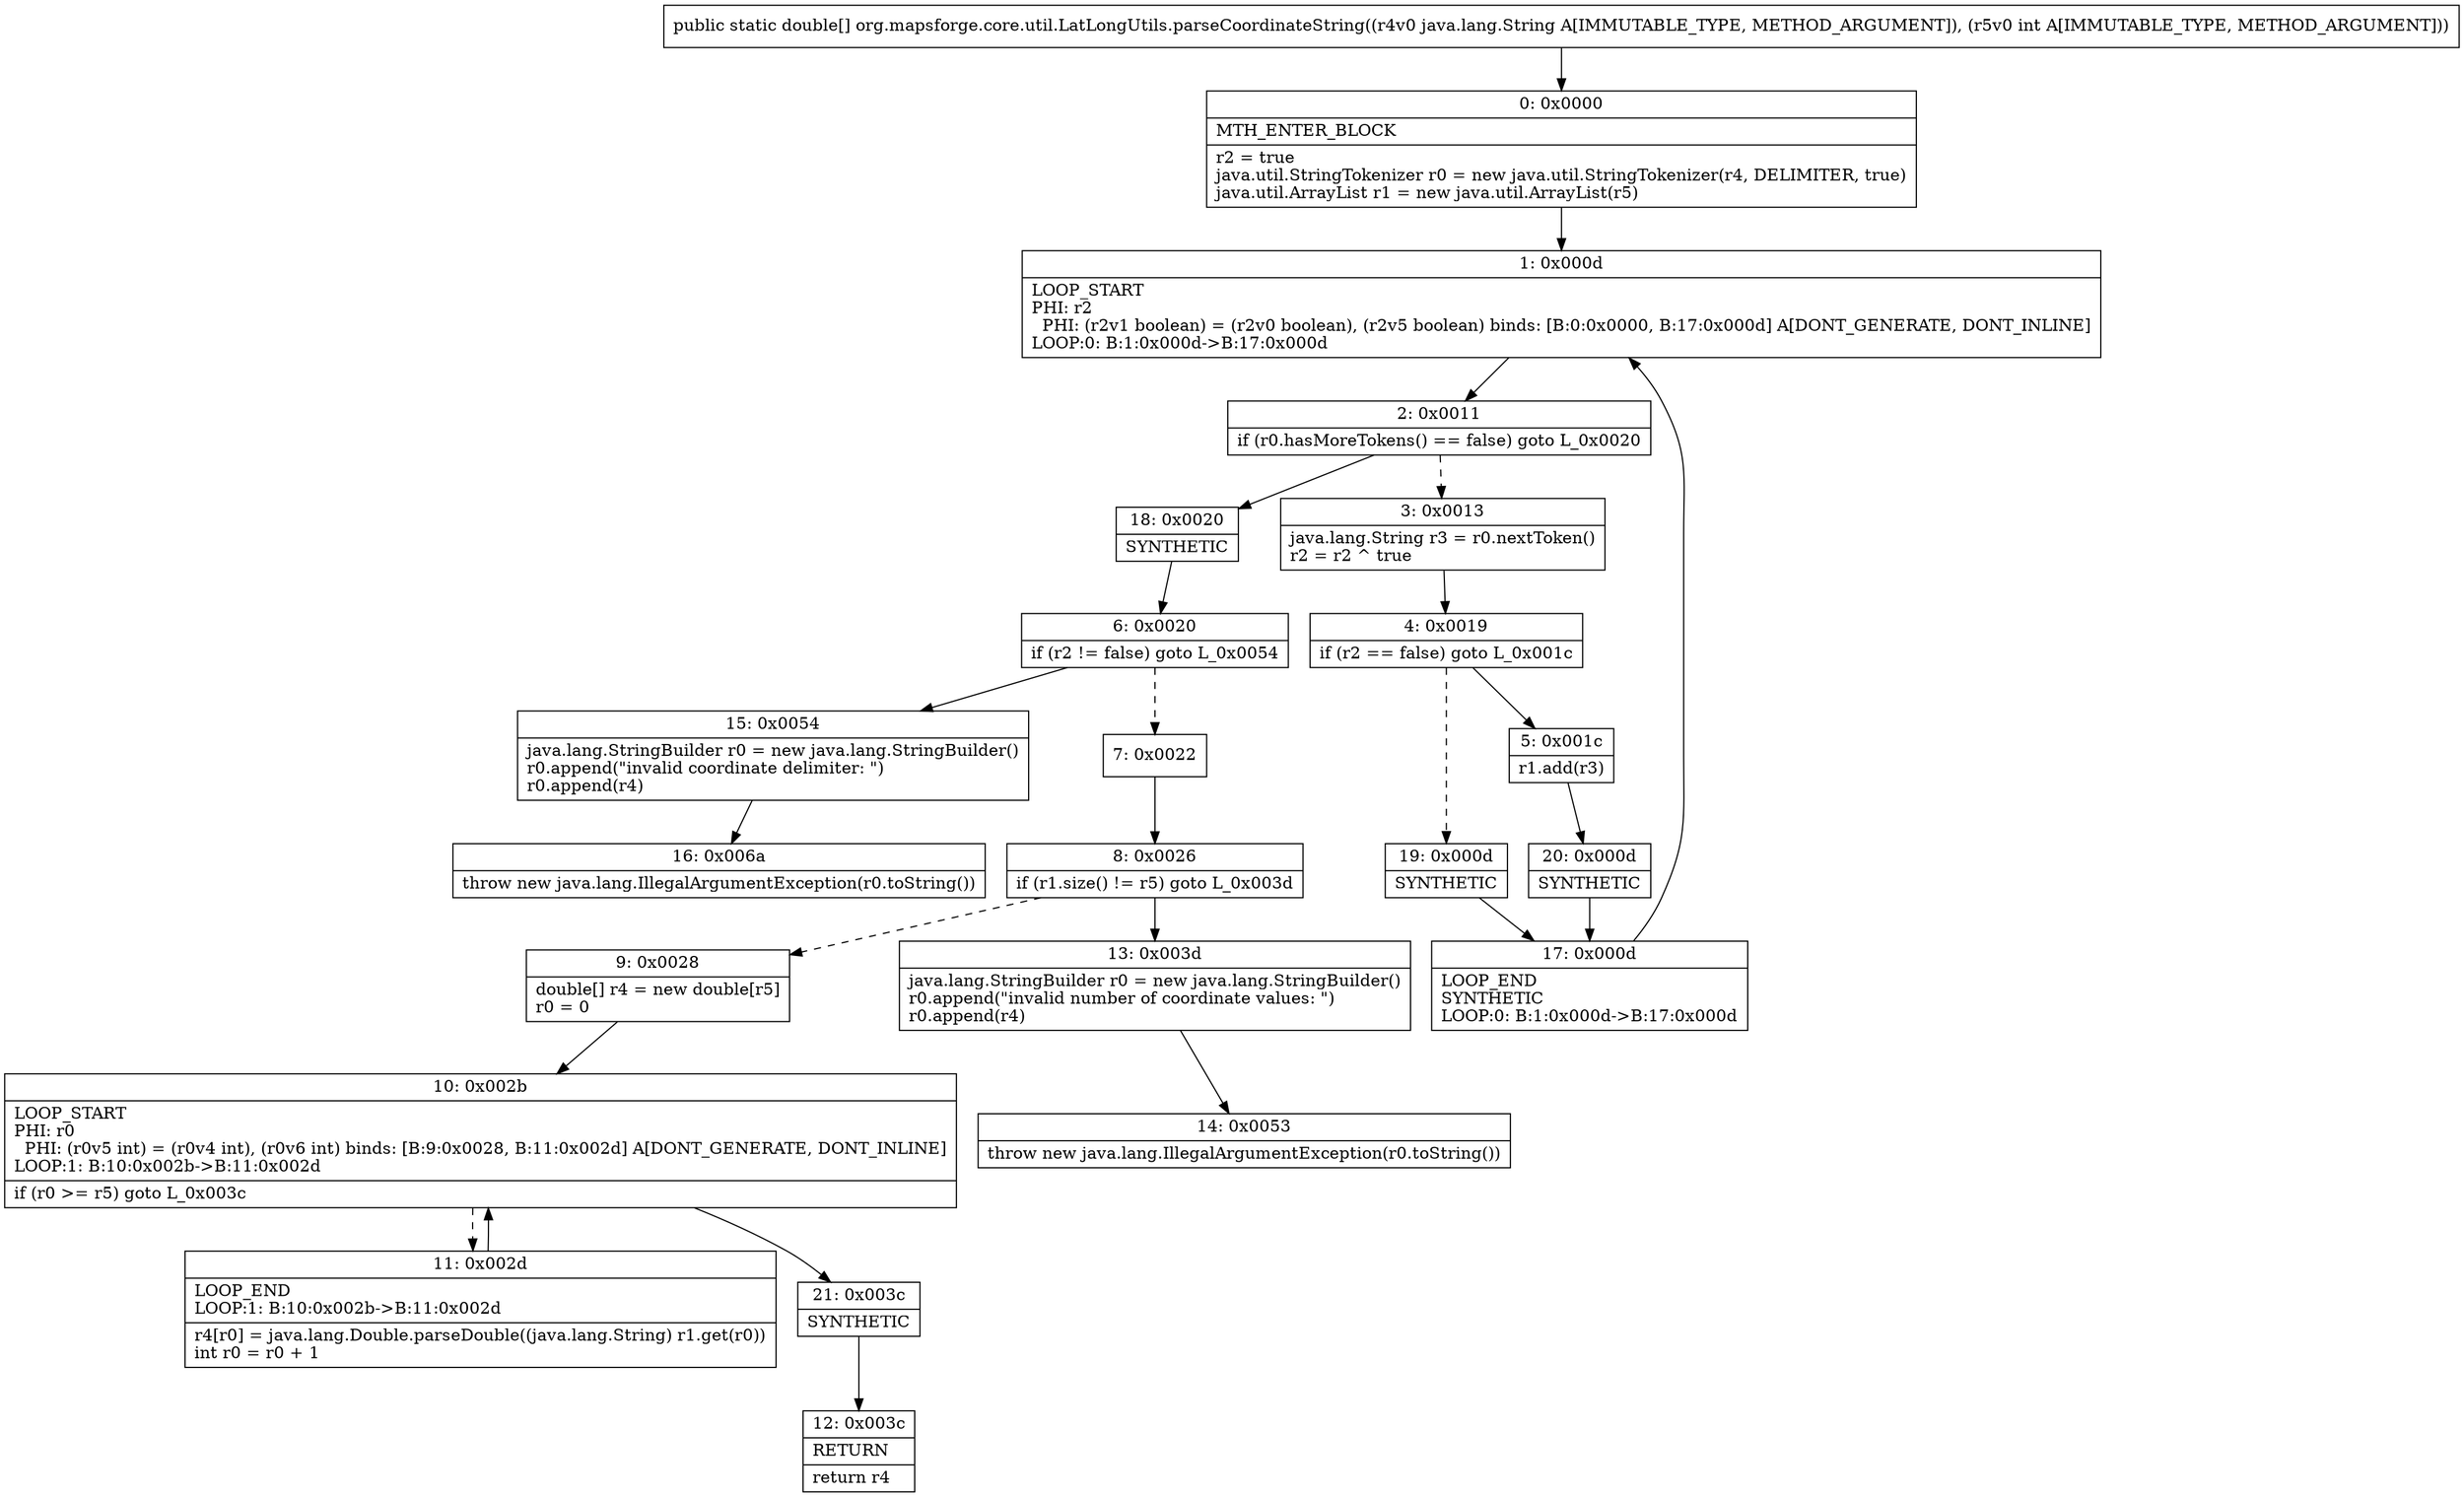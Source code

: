 digraph "CFG fororg.mapsforge.core.util.LatLongUtils.parseCoordinateString(Ljava\/lang\/String;I)[D" {
Node_0 [shape=record,label="{0\:\ 0x0000|MTH_ENTER_BLOCK\l|r2 = true\ljava.util.StringTokenizer r0 = new java.util.StringTokenizer(r4, DELIMITER, true)\ljava.util.ArrayList r1 = new java.util.ArrayList(r5)\l}"];
Node_1 [shape=record,label="{1\:\ 0x000d|LOOP_START\lPHI: r2 \l  PHI: (r2v1 boolean) = (r2v0 boolean), (r2v5 boolean) binds: [B:0:0x0000, B:17:0x000d] A[DONT_GENERATE, DONT_INLINE]\lLOOP:0: B:1:0x000d\-\>B:17:0x000d\l}"];
Node_2 [shape=record,label="{2\:\ 0x0011|if (r0.hasMoreTokens() == false) goto L_0x0020\l}"];
Node_3 [shape=record,label="{3\:\ 0x0013|java.lang.String r3 = r0.nextToken()\lr2 = r2 ^ true\l}"];
Node_4 [shape=record,label="{4\:\ 0x0019|if (r2 == false) goto L_0x001c\l}"];
Node_5 [shape=record,label="{5\:\ 0x001c|r1.add(r3)\l}"];
Node_6 [shape=record,label="{6\:\ 0x0020|if (r2 != false) goto L_0x0054\l}"];
Node_7 [shape=record,label="{7\:\ 0x0022}"];
Node_8 [shape=record,label="{8\:\ 0x0026|if (r1.size() != r5) goto L_0x003d\l}"];
Node_9 [shape=record,label="{9\:\ 0x0028|double[] r4 = new double[r5]\lr0 = 0\l}"];
Node_10 [shape=record,label="{10\:\ 0x002b|LOOP_START\lPHI: r0 \l  PHI: (r0v5 int) = (r0v4 int), (r0v6 int) binds: [B:9:0x0028, B:11:0x002d] A[DONT_GENERATE, DONT_INLINE]\lLOOP:1: B:10:0x002b\-\>B:11:0x002d\l|if (r0 \>= r5) goto L_0x003c\l}"];
Node_11 [shape=record,label="{11\:\ 0x002d|LOOP_END\lLOOP:1: B:10:0x002b\-\>B:11:0x002d\l|r4[r0] = java.lang.Double.parseDouble((java.lang.String) r1.get(r0))\lint r0 = r0 + 1\l}"];
Node_12 [shape=record,label="{12\:\ 0x003c|RETURN\l|return r4\l}"];
Node_13 [shape=record,label="{13\:\ 0x003d|java.lang.StringBuilder r0 = new java.lang.StringBuilder()\lr0.append(\"invalid number of coordinate values: \")\lr0.append(r4)\l}"];
Node_14 [shape=record,label="{14\:\ 0x0053|throw new java.lang.IllegalArgumentException(r0.toString())\l}"];
Node_15 [shape=record,label="{15\:\ 0x0054|java.lang.StringBuilder r0 = new java.lang.StringBuilder()\lr0.append(\"invalid coordinate delimiter: \")\lr0.append(r4)\l}"];
Node_16 [shape=record,label="{16\:\ 0x006a|throw new java.lang.IllegalArgumentException(r0.toString())\l}"];
Node_17 [shape=record,label="{17\:\ 0x000d|LOOP_END\lSYNTHETIC\lLOOP:0: B:1:0x000d\-\>B:17:0x000d\l}"];
Node_18 [shape=record,label="{18\:\ 0x0020|SYNTHETIC\l}"];
Node_19 [shape=record,label="{19\:\ 0x000d|SYNTHETIC\l}"];
Node_20 [shape=record,label="{20\:\ 0x000d|SYNTHETIC\l}"];
Node_21 [shape=record,label="{21\:\ 0x003c|SYNTHETIC\l}"];
MethodNode[shape=record,label="{public static double[] org.mapsforge.core.util.LatLongUtils.parseCoordinateString((r4v0 java.lang.String A[IMMUTABLE_TYPE, METHOD_ARGUMENT]), (r5v0 int A[IMMUTABLE_TYPE, METHOD_ARGUMENT])) }"];
MethodNode -> Node_0;
Node_0 -> Node_1;
Node_1 -> Node_2;
Node_2 -> Node_3[style=dashed];
Node_2 -> Node_18;
Node_3 -> Node_4;
Node_4 -> Node_5;
Node_4 -> Node_19[style=dashed];
Node_5 -> Node_20;
Node_6 -> Node_7[style=dashed];
Node_6 -> Node_15;
Node_7 -> Node_8;
Node_8 -> Node_9[style=dashed];
Node_8 -> Node_13;
Node_9 -> Node_10;
Node_10 -> Node_11[style=dashed];
Node_10 -> Node_21;
Node_11 -> Node_10;
Node_13 -> Node_14;
Node_15 -> Node_16;
Node_17 -> Node_1;
Node_18 -> Node_6;
Node_19 -> Node_17;
Node_20 -> Node_17;
Node_21 -> Node_12;
}

